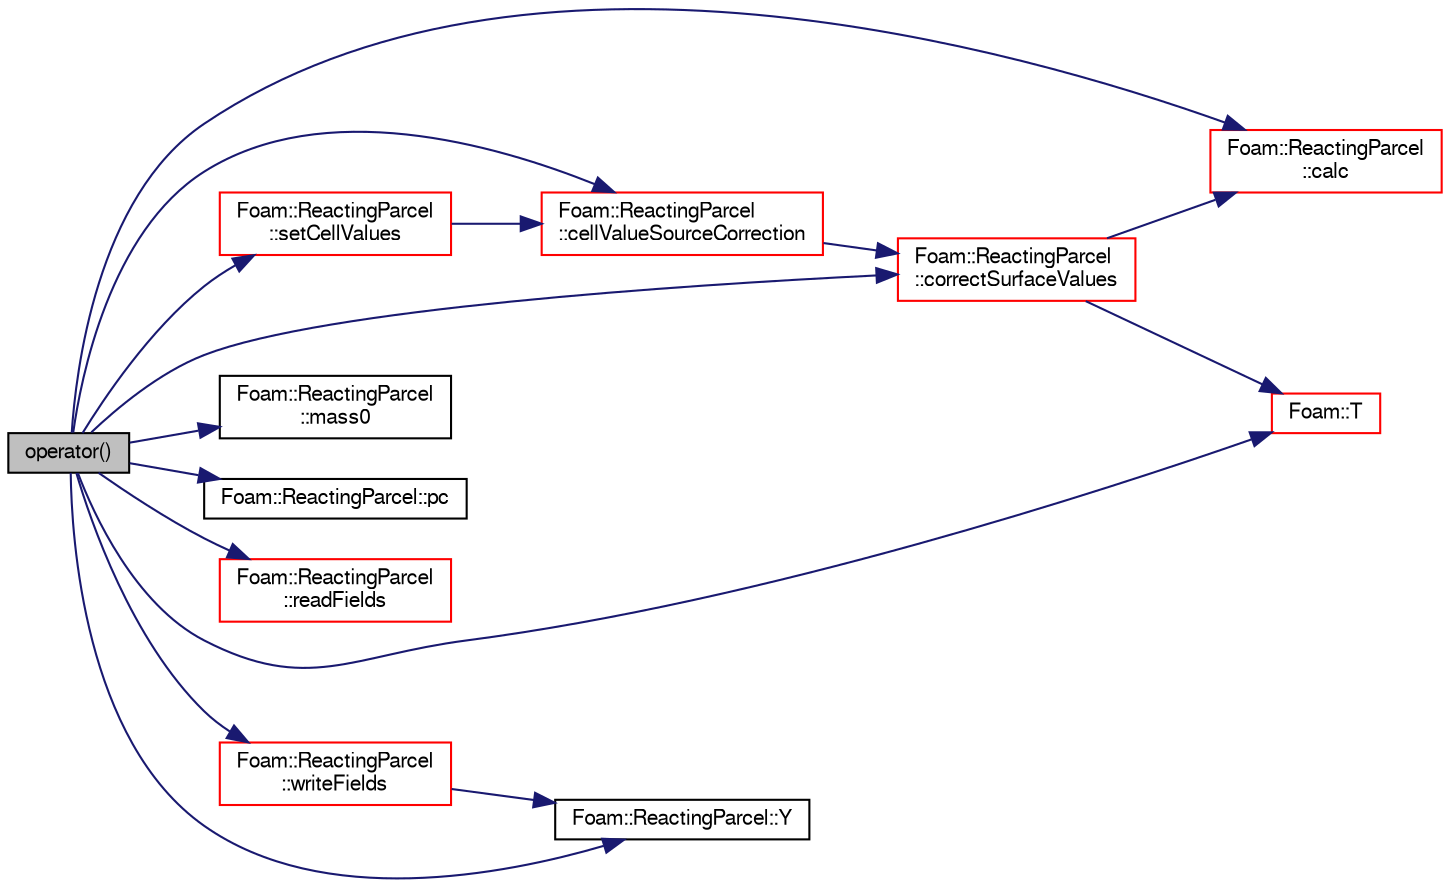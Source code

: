 digraph "operator()"
{
  bgcolor="transparent";
  edge [fontname="FreeSans",fontsize="10",labelfontname="FreeSans",labelfontsize="10"];
  node [fontname="FreeSans",fontsize="10",shape=record];
  rankdir="LR";
  Node2 [label="operator()",height=0.2,width=0.4,color="black", fillcolor="grey75", style="filled", fontcolor="black"];
  Node2 -> Node3 [color="midnightblue",fontsize="10",style="solid",fontname="FreeSans"];
  Node3 [label="Foam::ReactingParcel\l::calc",height=0.2,width=0.4,color="red",URL="$a23922.html#a1c2aa9de8e2381d1a7be78bd687fd255",tooltip="Update parcel properties over the time interval. "];
  Node2 -> Node19 [color="midnightblue",fontsize="10",style="solid",fontname="FreeSans"];
  Node19 [label="Foam::ReactingParcel\l::cellValueSourceCorrection",height=0.2,width=0.4,color="red",URL="$a23922.html#a12514aea0fca411ec9a08597bd2e709d",tooltip="Correct cell values using latest transfer information. "];
  Node19 -> Node20 [color="midnightblue",fontsize="10",style="solid",fontname="FreeSans"];
  Node20 [label="Foam::ReactingParcel\l::correctSurfaceValues",height=0.2,width=0.4,color="red",URL="$a23922.html#abf5f172a3acd1b1e7f81f2d0f1ca3b81",tooltip="Correct surface values due to emitted species. "];
  Node20 -> Node3 [color="midnightblue",fontsize="10",style="solid",fontname="FreeSans"];
  Node20 -> Node87 [color="midnightblue",fontsize="10",style="solid",fontname="FreeSans"];
  Node87 [label="Foam::T",height=0.2,width=0.4,color="red",URL="$a21124.html#ae57fda0abb14bb0944947c463c6e09d4"];
  Node2 -> Node20 [color="midnightblue",fontsize="10",style="solid",fontname="FreeSans"];
  Node2 -> Node93 [color="midnightblue",fontsize="10",style="solid",fontname="FreeSans"];
  Node93 [label="Foam::ReactingParcel\l::mass0",height=0.2,width=0.4,color="black",URL="$a23922.html#a9dd5838e90f34566d1631e11067479da",tooltip="Return const access to initial particle mass [kg]. "];
  Node2 -> Node94 [color="midnightblue",fontsize="10",style="solid",fontname="FreeSans"];
  Node94 [label="Foam::ReactingParcel::pc",height=0.2,width=0.4,color="black",URL="$a23922.html#a887323de0af0c7c455b818edce55f5fa",tooltip="Return the owner cell pressure [Pa]. "];
  Node2 -> Node95 [color="midnightblue",fontsize="10",style="solid",fontname="FreeSans"];
  Node95 [label="Foam::ReactingParcel\l::readFields",height=0.2,width=0.4,color="red",URL="$a23922.html#aef842d059922eaaa167c7b8c37378e17",tooltip="Read. "];
  Node2 -> Node100 [color="midnightblue",fontsize="10",style="solid",fontname="FreeSans"];
  Node100 [label="Foam::ReactingParcel\l::setCellValues",height=0.2,width=0.4,color="red",URL="$a23922.html#a41280fa67cfd5c60a05387baa00989df",tooltip="Set cell values. "];
  Node100 -> Node19 [color="midnightblue",fontsize="10",style="solid",fontname="FreeSans"];
  Node2 -> Node87 [color="midnightblue",fontsize="10",style="solid",fontname="FreeSans"];
  Node2 -> Node101 [color="midnightblue",fontsize="10",style="solid",fontname="FreeSans"];
  Node101 [label="Foam::ReactingParcel\l::writeFields",height=0.2,width=0.4,color="red",URL="$a23922.html#a64adf0008b4736131ce199c3a2c5ffd7",tooltip="Write. "];
  Node101 -> Node351 [color="midnightblue",fontsize="10",style="solid",fontname="FreeSans"];
  Node351 [label="Foam::ReactingParcel::Y",height=0.2,width=0.4,color="black",URL="$a23922.html#a6848f342ceff8ea19de9aa136677370f",tooltip="Return const access to mass fractions of mixture []. "];
  Node2 -> Node351 [color="midnightblue",fontsize="10",style="solid",fontname="FreeSans"];
}
